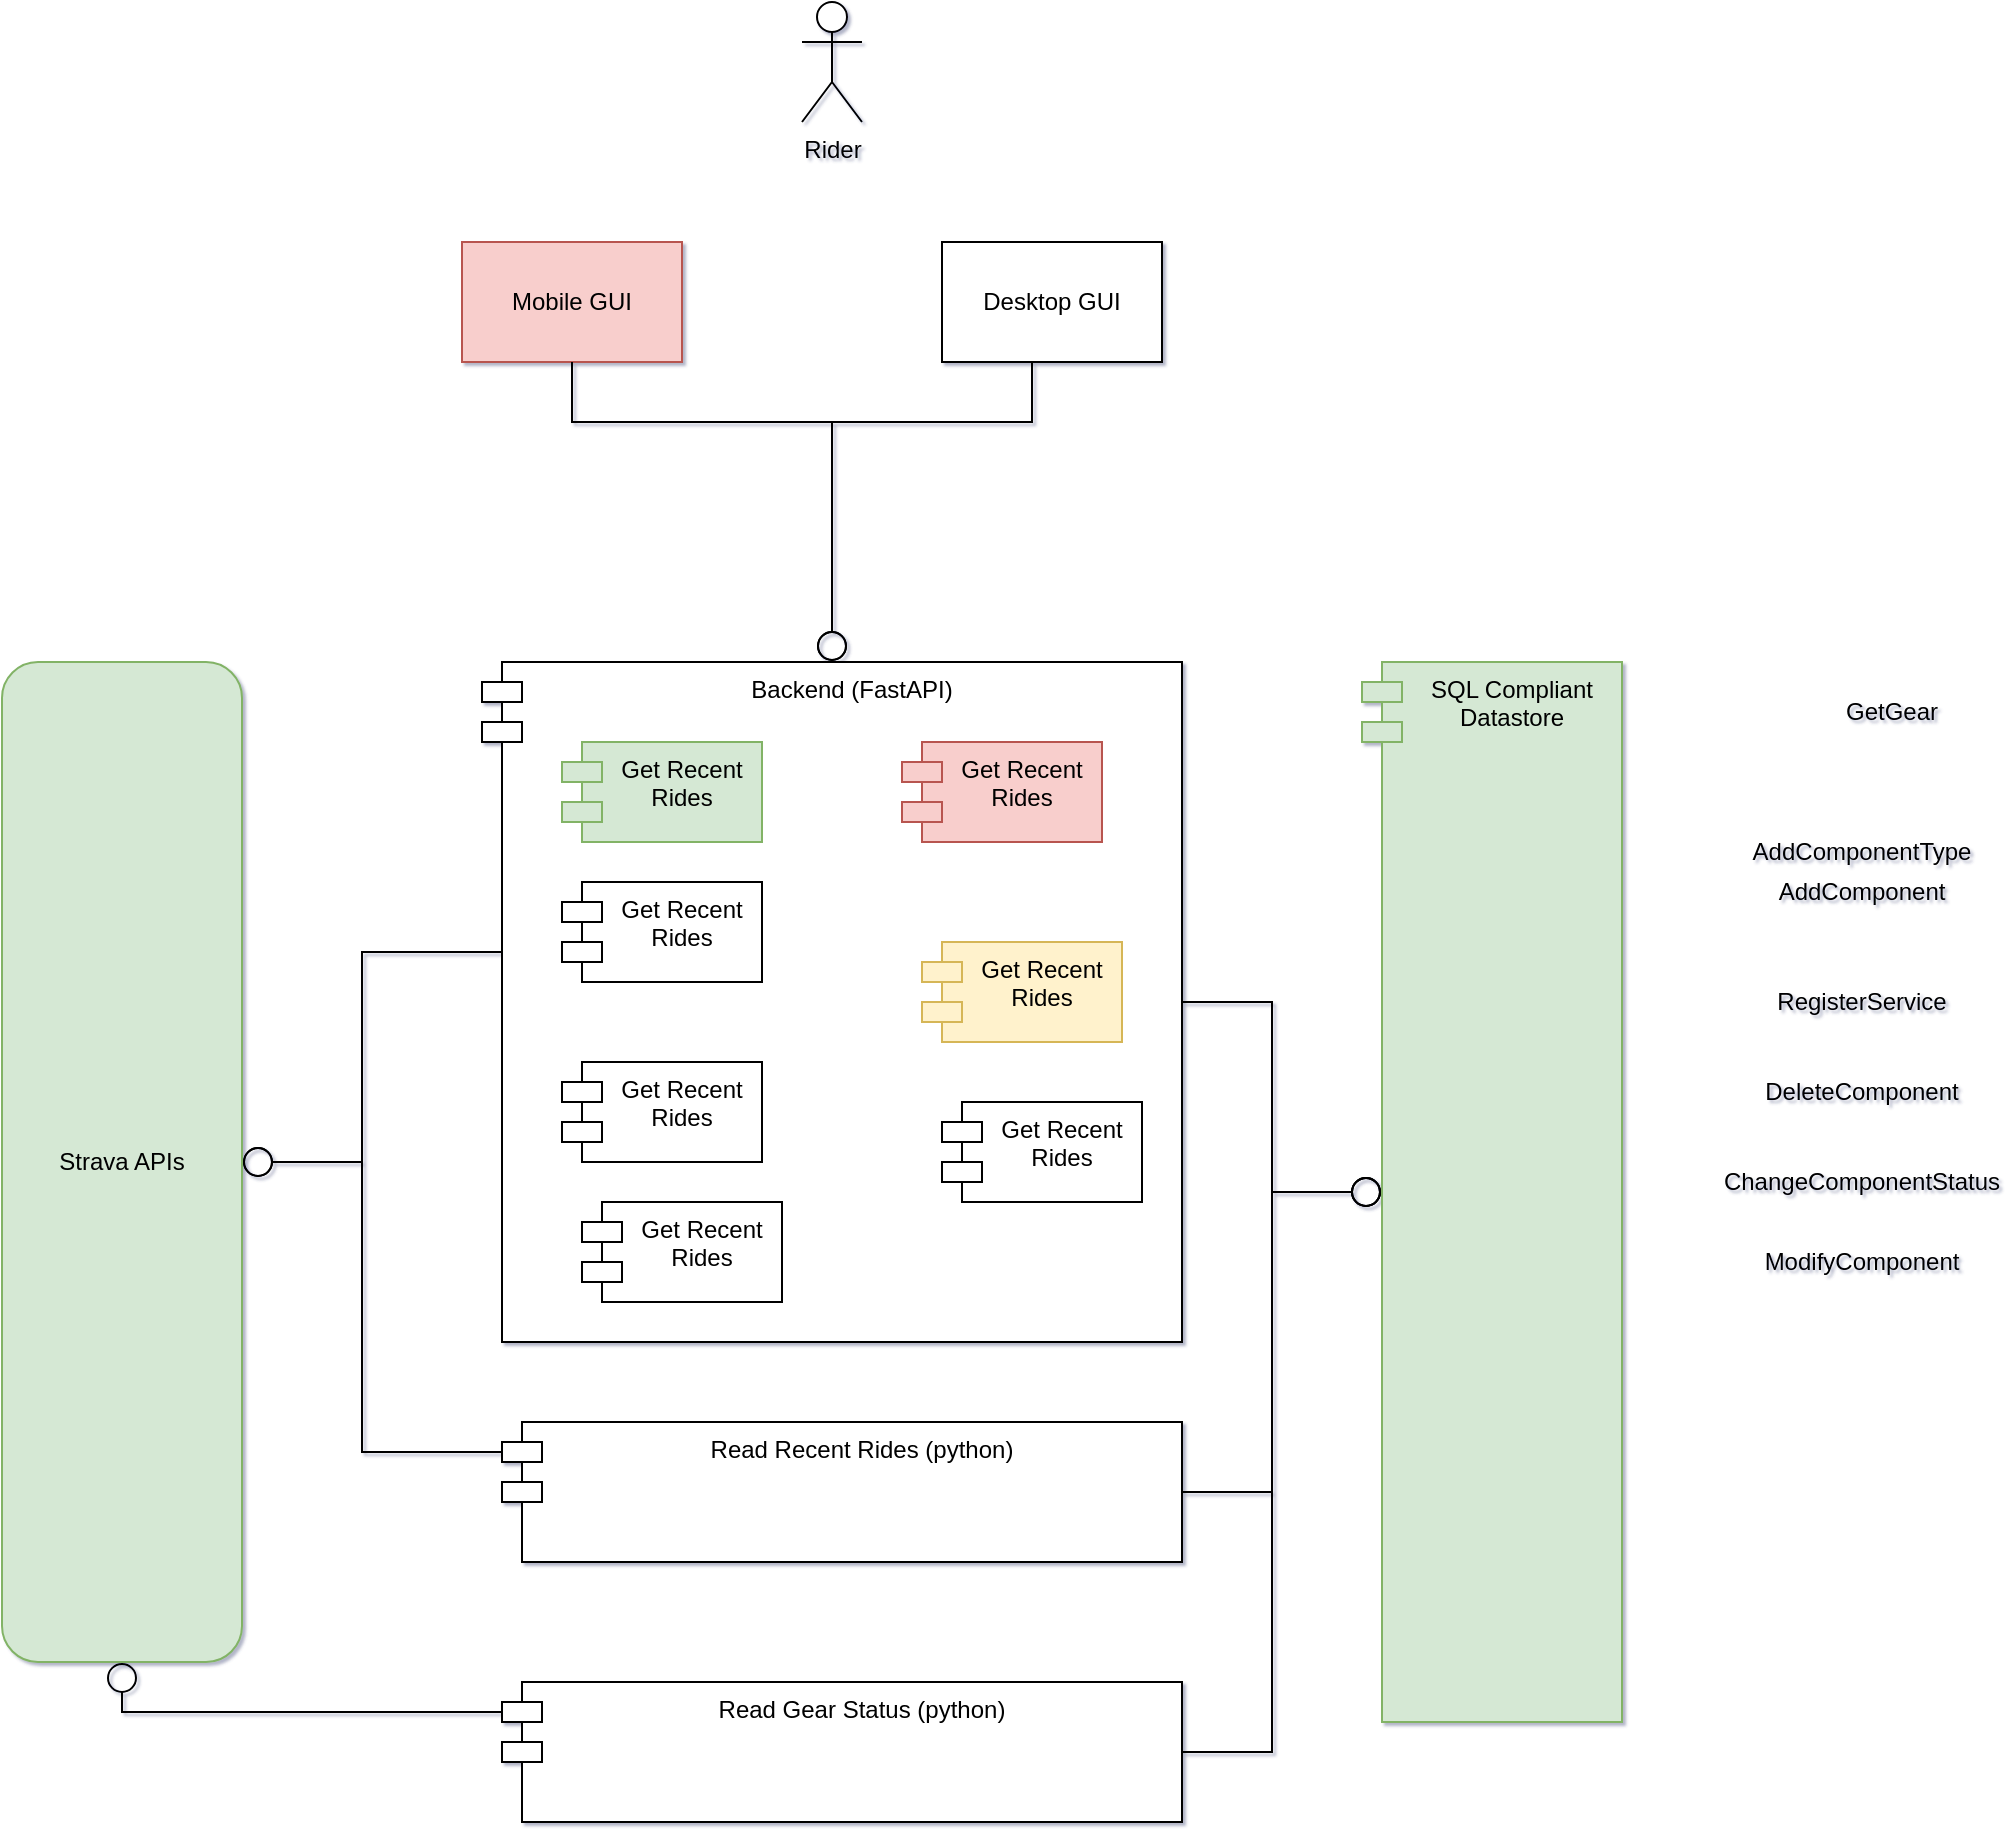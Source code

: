<mxfile version="24.3.1" type="github" pages="4">
  <diagram id="NCPz26pTcdwmksfjbm1z" name="Application architecture">
    <mxGraphModel dx="1562" dy="853" grid="1" gridSize="10" guides="1" tooltips="1" connect="1" arrows="1" fold="1" page="1" pageScale="1" pageWidth="1169" pageHeight="1654" math="0" shadow="1">
      <root>
        <mxCell id="0" />
        <mxCell id="1" parent="0" />
        <mxCell id="RmffrdpQDNAFTX5bSkld-15" value="Mobile GUI" style="rounded=0;whiteSpace=wrap;html=1;fillColor=#f8cecc;strokeColor=#b85450;" parent="1" vertex="1">
          <mxGeometry x="350" y="260" width="110" height="60" as="geometry" />
        </mxCell>
        <mxCell id="TPEgxu9a9AXFGAaxVu-T-1" value="" style="edgeStyle=orthogonalEdgeStyle;rounded=0;orthogonalLoop=1;jettySize=auto;html=1;endArrow=circle;endFill=0;" parent="1" source="RmffrdpQDNAFTX5bSkld-16" target="EPH6YutYgcLWwkJwT0F1-7" edge="1">
          <mxGeometry relative="1" as="geometry">
            <Array as="points">
              <mxPoint x="635" y="350" />
              <mxPoint x="535" y="350" />
            </Array>
          </mxGeometry>
        </mxCell>
        <mxCell id="RmffrdpQDNAFTX5bSkld-16" value="Desktop GUI" style="rounded=0;whiteSpace=wrap;html=1;" parent="1" vertex="1">
          <mxGeometry x="590" y="260" width="110" height="60" as="geometry" />
        </mxCell>
        <mxCell id="EPH6YutYgcLWwkJwT0F1-7" value="Backend (FastAPI)" style="shape=module;align=left;spacingLeft=20;align=center;verticalAlign=top;whiteSpace=wrap;html=1;" parent="1" vertex="1">
          <mxGeometry x="360" y="470" width="350" height="340" as="geometry" />
        </mxCell>
        <mxCell id="TPEgxu9a9AXFGAaxVu-T-3" value="" style="edgeStyle=orthogonalEdgeStyle;rounded=0;orthogonalLoop=1;jettySize=auto;html=1;endArrow=circle;endFill=0;exitX=1;exitY=0.5;exitDx=0;exitDy=0;entryX=0;entryY=0.5;entryDx=10;entryDy=0;entryPerimeter=0;" parent="1" source="EPH6YutYgcLWwkJwT0F1-7" target="EPH6YutYgcLWwkJwT0F1-8" edge="1">
          <mxGeometry relative="1" as="geometry">
            <mxPoint x="790" y="560" as="targetPoint" />
          </mxGeometry>
        </mxCell>
        <mxCell id="EPH6YutYgcLWwkJwT0F1-8" value="SQL Compliant Datastore" style="shape=module;align=left;spacingLeft=20;align=center;verticalAlign=top;whiteSpace=wrap;html=1;fillColor=#d5e8d4;strokeColor=#82b366;" parent="1" vertex="1">
          <mxGeometry x="800" y="470" width="130" height="530" as="geometry" />
        </mxCell>
        <mxCell id="EPH6YutYgcLWwkJwT0F1-10" value="" style="ellipse;whiteSpace=wrap;html=1;align=center;aspect=fixed;fillColor=none;strokeColor=none;resizable=0;perimeter=centerPerimeter;rotatable=0;allowArrows=0;points=[];outlineConnect=1;" parent="1" vertex="1">
          <mxGeometry x="510" y="570" width="10" height="10" as="geometry" />
        </mxCell>
        <mxCell id="ADMcqOYKtGjGrvWezob3-1" value="GetGear" style="text;html=1;align=center;verticalAlign=middle;whiteSpace=wrap;rounded=0;" parent="1" vertex="1">
          <mxGeometry x="1035" y="480" width="60" height="30" as="geometry" />
        </mxCell>
        <mxCell id="ADMcqOYKtGjGrvWezob3-3" value="AddComponentType" style="text;html=1;align=center;verticalAlign=middle;whiteSpace=wrap;rounded=0;" parent="1" vertex="1">
          <mxGeometry x="1020" y="560" width="60" height="10" as="geometry" />
        </mxCell>
        <mxCell id="ADMcqOYKtGjGrvWezob3-4" value="AddComponent" style="text;html=1;align=center;verticalAlign=middle;whiteSpace=wrap;rounded=0;" parent="1" vertex="1">
          <mxGeometry x="1020" y="570" width="60" height="30" as="geometry" />
        </mxCell>
        <mxCell id="ADMcqOYKtGjGrvWezob3-5" value="RegisterService" style="text;html=1;align=center;verticalAlign=middle;whiteSpace=wrap;rounded=0;" parent="1" vertex="1">
          <mxGeometry x="1020" y="625" width="60" height="30" as="geometry" />
        </mxCell>
        <mxCell id="ADMcqOYKtGjGrvWezob3-15" value="Rider" style="shape=umlActor;verticalLabelPosition=bottom;verticalAlign=top;html=1;" parent="1" vertex="1">
          <mxGeometry x="520" y="140" width="30" height="60" as="geometry" />
        </mxCell>
        <mxCell id="ADMcqOYKtGjGrvWezob3-18" value="Read Gear Status (python)" style="shape=module;align=left;spacingLeft=20;align=center;verticalAlign=top;whiteSpace=wrap;html=1;" parent="1" vertex="1">
          <mxGeometry x="370" y="980" width="340" height="70" as="geometry" />
        </mxCell>
        <mxCell id="ADMcqOYKtGjGrvWezob3-19" value="Read Recent Rides (python)" style="shape=module;align=left;spacingLeft=20;align=center;verticalAlign=top;whiteSpace=wrap;html=1;" parent="1" vertex="1">
          <mxGeometry x="370" y="850" width="340" height="70" as="geometry" />
        </mxCell>
        <mxCell id="V73f57zYLoc_UtmQ8Hj4-1" value="DeleteComponent" style="text;html=1;align=center;verticalAlign=middle;whiteSpace=wrap;rounded=0;" parent="1" vertex="1">
          <mxGeometry x="1020" y="670" width="60" height="30" as="geometry" />
        </mxCell>
        <mxCell id="V73f57zYLoc_UtmQ8Hj4-2" value="ChangeComponentStatus" style="text;html=1;align=center;verticalAlign=middle;whiteSpace=wrap;rounded=0;" parent="1" vertex="1">
          <mxGeometry x="1020" y="715" width="60" height="30" as="geometry" />
        </mxCell>
        <mxCell id="V73f57zYLoc_UtmQ8Hj4-3" value="ModifyComponent" style="text;html=1;align=center;verticalAlign=middle;whiteSpace=wrap;rounded=0;" parent="1" vertex="1">
          <mxGeometry x="1020" y="755" width="60" height="30" as="geometry" />
        </mxCell>
        <mxCell id="TPEgxu9a9AXFGAaxVu-T-2" value="" style="edgeStyle=orthogonalEdgeStyle;rounded=0;orthogonalLoop=1;jettySize=auto;html=1;endArrow=circle;endFill=0;exitX=0.5;exitY=1;exitDx=0;exitDy=0;entryX=0.5;entryY=0;entryDx=0;entryDy=0;" parent="1" source="RmffrdpQDNAFTX5bSkld-15" target="EPH6YutYgcLWwkJwT0F1-7" edge="1">
          <mxGeometry relative="1" as="geometry">
            <mxPoint x="645" y="200" as="sourcePoint" />
            <mxPoint x="545" y="320" as="targetPoint" />
            <Array as="points">
              <mxPoint x="405" y="350" />
              <mxPoint x="535" y="350" />
            </Array>
          </mxGeometry>
        </mxCell>
        <mxCell id="TPEgxu9a9AXFGAaxVu-T-4" value="Get Recent Rides" style="shape=module;align=left;spacingLeft=20;align=center;verticalAlign=top;whiteSpace=wrap;html=1;fillColor=#d5e8d4;strokeColor=#82b366;" parent="1" vertex="1">
          <mxGeometry x="400" y="510" width="100" height="50" as="geometry" />
        </mxCell>
        <mxCell id="TPEgxu9a9AXFGAaxVu-T-5" value="Strava APIs" style="rounded=1;whiteSpace=wrap;html=1;fillColor=#d5e8d4;strokeColor=#82b366;" parent="1" vertex="1">
          <mxGeometry x="120" y="470" width="120" height="500" as="geometry" />
        </mxCell>
        <mxCell id="TPEgxu9a9AXFGAaxVu-T-8" value="" style="edgeStyle=orthogonalEdgeStyle;rounded=0;orthogonalLoop=1;jettySize=auto;html=1;endArrow=circle;endFill=0;exitX=1;exitY=0.5;exitDx=0;exitDy=0;entryX=0;entryY=0.5;entryDx=10;entryDy=0;entryPerimeter=0;" parent="1" source="ADMcqOYKtGjGrvWezob3-19" target="EPH6YutYgcLWwkJwT0F1-8" edge="1">
          <mxGeometry relative="1" as="geometry">
            <mxPoint x="720" y="625" as="sourcePoint" />
            <mxPoint x="790" y="790" as="targetPoint" />
          </mxGeometry>
        </mxCell>
        <mxCell id="TPEgxu9a9AXFGAaxVu-T-10" value="" style="edgeStyle=orthogonalEdgeStyle;rounded=0;orthogonalLoop=1;jettySize=auto;html=1;endArrow=circle;endFill=0;exitX=1;exitY=0.5;exitDx=0;exitDy=0;entryX=0;entryY=0.5;entryDx=10;entryDy=0;entryPerimeter=0;" parent="1" source="ADMcqOYKtGjGrvWezob3-18" target="EPH6YutYgcLWwkJwT0F1-8" edge="1">
          <mxGeometry relative="1" as="geometry">
            <mxPoint x="720" y="835" as="sourcePoint" />
            <mxPoint x="820" y="745" as="targetPoint" />
          </mxGeometry>
        </mxCell>
        <mxCell id="TPEgxu9a9AXFGAaxVu-T-12" value="" style="edgeStyle=orthogonalEdgeStyle;rounded=0;orthogonalLoop=1;jettySize=auto;html=1;endArrow=circle;endFill=0;exitX=0;exitY=0.5;exitDx=10;exitDy=0;exitPerimeter=0;" parent="1" source="EPH6YutYgcLWwkJwT0F1-7" target="TPEgxu9a9AXFGAaxVu-T-5" edge="1">
          <mxGeometry relative="1" as="geometry">
            <mxPoint x="720" y="935" as="sourcePoint" />
            <mxPoint x="270" y="740" as="targetPoint" />
            <Array as="points">
              <mxPoint x="300" y="615" />
              <mxPoint x="300" y="720" />
            </Array>
          </mxGeometry>
        </mxCell>
        <mxCell id="TPEgxu9a9AXFGAaxVu-T-13" value="" style="edgeStyle=orthogonalEdgeStyle;rounded=0;orthogonalLoop=1;jettySize=auto;html=1;endArrow=circle;endFill=0;exitX=0;exitY=0;exitDx=0;exitDy=15;exitPerimeter=0;" parent="1" source="ADMcqOYKtGjGrvWezob3-19" target="TPEgxu9a9AXFGAaxVu-T-5" edge="1">
          <mxGeometry relative="1" as="geometry">
            <mxPoint x="370" y="625" as="sourcePoint" />
            <mxPoint x="250" y="730" as="targetPoint" />
            <Array as="points">
              <mxPoint x="300" y="865" />
              <mxPoint x="300" y="720" />
            </Array>
          </mxGeometry>
        </mxCell>
        <mxCell id="TPEgxu9a9AXFGAaxVu-T-14" value="" style="edgeStyle=orthogonalEdgeStyle;rounded=0;orthogonalLoop=1;jettySize=auto;html=1;endArrow=circle;endFill=0;exitX=0;exitY=0;exitDx=0;exitDy=15;exitPerimeter=0;" parent="1" source="ADMcqOYKtGjGrvWezob3-18" target="TPEgxu9a9AXFGAaxVu-T-5" edge="1">
          <mxGeometry relative="1" as="geometry">
            <mxPoint x="340" y="890" as="sourcePoint" />
            <mxPoint x="250" y="730" as="targetPoint" />
          </mxGeometry>
        </mxCell>
        <mxCell id="TPEgxu9a9AXFGAaxVu-T-15" value="Get Recent Rides" style="shape=module;align=left;spacingLeft=20;align=center;verticalAlign=top;whiteSpace=wrap;html=1;" parent="1" vertex="1">
          <mxGeometry x="410" y="740" width="100" height="50" as="geometry" />
        </mxCell>
        <mxCell id="TPEgxu9a9AXFGAaxVu-T-16" value="Get Recent Rides" style="shape=module;align=left;spacingLeft=20;align=center;verticalAlign=top;whiteSpace=wrap;html=1;" parent="1" vertex="1">
          <mxGeometry x="400" y="580" width="100" height="50" as="geometry" />
        </mxCell>
        <mxCell id="TPEgxu9a9AXFGAaxVu-T-17" value="Get Recent Rides" style="shape=module;align=left;spacingLeft=20;align=center;verticalAlign=top;whiteSpace=wrap;html=1;fillColor=#fff2cc;strokeColor=#d6b656;" parent="1" vertex="1">
          <mxGeometry x="580" y="610" width="100" height="50" as="geometry" />
        </mxCell>
        <mxCell id="TPEgxu9a9AXFGAaxVu-T-18" value="Get Recent Rides" style="shape=module;align=left;spacingLeft=20;align=center;verticalAlign=top;whiteSpace=wrap;html=1;fillColor=#f8cecc;strokeColor=#b85450;" parent="1" vertex="1">
          <mxGeometry x="570" y="510" width="100" height="50" as="geometry" />
        </mxCell>
        <mxCell id="TPEgxu9a9AXFGAaxVu-T-19" value="Get Recent Rides" style="shape=module;align=left;spacingLeft=20;align=center;verticalAlign=top;whiteSpace=wrap;html=1;" parent="1" vertex="1">
          <mxGeometry x="400" y="670" width="100" height="50" as="geometry" />
        </mxCell>
        <mxCell id="TPEgxu9a9AXFGAaxVu-T-20" value="Get Recent Rides" style="shape=module;align=left;spacingLeft=20;align=center;verticalAlign=top;whiteSpace=wrap;html=1;" parent="1" vertex="1">
          <mxGeometry x="590" y="690" width="100" height="50" as="geometry" />
        </mxCell>
      </root>
    </mxGraphModel>
  </diagram>
  <diagram name="ER diagram" id="gaYTSJDpXmIPhpLEIALV">
    <mxGraphModel dx="2603" dy="1422" grid="1" gridSize="10" guides="1" tooltips="1" connect="1" arrows="1" fold="1" page="1" pageScale="1" pageWidth="1654" pageHeight="1169" math="0" shadow="1">
      <root>
        <mxCell id="0" />
        <mxCell id="1" parent="0" />
        <mxCell id="OpilXaS1zRmoDV6CBxLi-1" value="A&lt;span style=&quot;background-color: initial;&quot;&gt;thletes&lt;/span&gt;" style="swimlane;childLayout=stackLayout;horizontal=1;startSize=50;horizontalStack=0;rounded=0;fontSize=14;fontStyle=0;strokeWidth=2;resizeParent=0;resizeLast=1;shadow=0;dashed=0;align=center;arcSize=0;whiteSpace=wrap;html=1;fillColor=#d5e8d4;strokeColor=#82b366;" parent="1" vertex="1">
          <mxGeometry x="390" y="200" width="220" height="120" as="geometry" />
        </mxCell>
        <mxCell id="OpilXaS1zRmoDV6CBxLi-2" value="&lt;div&gt;&lt;b&gt;Attributes:&lt;/b&gt;&lt;br&gt;&lt;/div&gt;&lt;div&gt;AthleteId (PK)&lt;br&gt;&lt;/div&gt;AthleteName" style="align=left;strokeColor=#82b366;fillColor=#d5e8d4;spacingLeft=4;fontSize=12;verticalAlign=top;resizable=0;rotatable=0;part=1;html=1;rounded=0;" parent="OpilXaS1zRmoDV6CBxLi-1" vertex="1">
          <mxGeometry y="50" width="220" height="70" as="geometry" />
        </mxCell>
        <mxCell id="OpilXaS1zRmoDV6CBxLi-4" value="Rides" style="swimlane;childLayout=stackLayout;horizontal=1;startSize=50;horizontalStack=0;rounded=0;fontSize=14;fontStyle=0;strokeWidth=2;resizeParent=0;resizeLast=1;shadow=0;dashed=0;align=center;arcSize=0;whiteSpace=wrap;html=1;fillColor=#fff2cc;strokeColor=#d6b656;" parent="1" vertex="1">
          <mxGeometry x="1100" y="200" width="220" height="170" as="geometry" />
        </mxCell>
        <mxCell id="OpilXaS1zRmoDV6CBxLi-5" value="&lt;div&gt;&lt;b&gt;Attributes:&lt;/b&gt;&lt;br&gt;&lt;/div&gt;RideId (PK)&lt;div&gt;BikeId (FK)&lt;/div&gt;&lt;div&gt;&lt;span style=&quot;background-color: initial;&quot;&gt;RecordTime&lt;/span&gt;&lt;br&gt;&lt;/div&gt;&lt;div&gt;RideName&lt;/div&gt;&lt;div&gt;&lt;span style=&quot;background-color: initial;&quot;&gt;RideDistance&lt;/span&gt;&lt;br&gt;&lt;/div&gt;&lt;div&gt;RideMovingTime&lt;br&gt;&lt;/div&gt;" style="align=left;strokeColor=#d6b656;fillColor=#fff2cc;spacingLeft=4;fontSize=12;verticalAlign=top;resizable=0;rotatable=0;part=1;html=1;rounded=0;" parent="OpilXaS1zRmoDV6CBxLi-4" vertex="1">
          <mxGeometry y="50" width="220" height="120" as="geometry" />
        </mxCell>
        <mxCell id="OpilXaS1zRmoDV6CBxLi-21" value="Bikes" style="swimlane;childLayout=stackLayout;horizontal=1;startSize=50;horizontalStack=0;rounded=0;fontSize=14;fontStyle=0;strokeWidth=2;resizeParent=0;resizeLast=1;shadow=0;dashed=0;align=center;arcSize=0;whiteSpace=wrap;html=1;fillColor=#d5e8d4;strokeColor=#82b366;" parent="1" vertex="1">
          <mxGeometry x="740" y="200" width="220" height="170" as="geometry" />
        </mxCell>
        <mxCell id="OpilXaS1zRmoDV6CBxLi-22" value="&lt;div&gt;&lt;b&gt;Attributes:&lt;/b&gt;&lt;br&gt;&lt;/div&gt;BikeId (PK)&lt;div&gt;AthleteId (FK)&lt;/div&gt;&lt;div&gt;&lt;span style=&quot;background-color: initial;&quot;&gt;BikeName&lt;/span&gt;&lt;br&gt;&lt;/div&gt;&lt;div&gt;BikeStatus&lt;br&gt;&lt;div&gt;TotalDistance&lt;/div&gt;&lt;div&gt;Notes&lt;/div&gt;&lt;/div&gt;" style="align=left;strokeColor=#82b366;fillColor=#d5e8d4;spacingLeft=4;fontSize=12;verticalAlign=top;resizable=0;rotatable=0;part=1;html=1;rounded=0;" parent="OpilXaS1zRmoDV6CBxLi-21" vertex="1">
          <mxGeometry y="50" width="220" height="120" as="geometry" />
        </mxCell>
        <mxCell id="OpilXaS1zRmoDV6CBxLi-23" value="Components" style="swimlane;childLayout=stackLayout;horizontal=1;startSize=50;horizontalStack=0;rounded=0;fontSize=14;fontStyle=0;strokeWidth=2;resizeParent=0;resizeLast=1;shadow=0;dashed=0;align=center;arcSize=0;whiteSpace=wrap;html=1;fillColor=#d5e8d4;strokeColor=#82b366;" parent="1" vertex="1">
          <mxGeometry x="740" y="610" width="220" height="300" as="geometry" />
        </mxCell>
        <mxCell id="OpilXaS1zRmoDV6CBxLi-24" value="&lt;div&gt;&lt;span style=&quot;background-color: initial;&quot;&gt;&lt;b&gt;Attributes:&lt;/b&gt;&lt;/span&gt;&lt;/div&gt;&lt;div&gt;&lt;span style=&quot;background-color: initial;&quot;&gt;ComponentId (PK)&lt;/span&gt;&lt;br&gt;&lt;/div&gt;&lt;div&gt;BikeId (FK)&lt;/div&gt;ComponentName&lt;div&gt;ComponentType&lt;/div&gt;&lt;div&gt;ComponentDistance&lt;br&gt;&lt;/div&gt;&lt;div&gt;ComponentMovingTime&lt;br&gt;&lt;/div&gt;&lt;div&gt;InstallationStatus&lt;/div&gt;&lt;div&gt;ServiceInterval&lt;/div&gt;&lt;div&gt;ExpectedLifetime&lt;/div&gt;&lt;div&gt;ServiceStatus&lt;/div&gt;&lt;div&gt;ServiceNext&lt;/div&gt;&lt;div&gt;&lt;span style=&quot;background-color: initial;&quot;&gt;Updated&lt;/span&gt;&lt;span style=&quot;background-color: initial;&quot;&gt;Date&lt;/span&gt;&lt;br&gt;&lt;/div&gt;&lt;div&gt;UpdateReason&lt;/div&gt;&lt;div&gt;Cost&lt;/div&gt;&lt;div&gt;Notes&lt;/div&gt;" style="align=left;strokeColor=#82b366;fillColor=#d5e8d4;spacingLeft=4;fontSize=12;verticalAlign=top;resizable=0;rotatable=0;part=1;html=1;rounded=0;" parent="OpilXaS1zRmoDV6CBxLi-23" vertex="1">
          <mxGeometry y="50" width="220" height="250" as="geometry" />
        </mxCell>
        <mxCell id="OpilXaS1zRmoDV6CBxLi-34" value="Services" style="swimlane;childLayout=stackLayout;horizontal=1;startSize=50;horizontalStack=0;rounded=0;fontSize=14;fontStyle=0;strokeWidth=2;resizeParent=0;resizeLast=1;shadow=0;dashed=0;align=center;arcSize=0;whiteSpace=wrap;html=1;fillColor=#d5e8d4;strokeColor=#82b366;" parent="1" vertex="1">
          <mxGeometry x="1100" y="610" width="220" height="150" as="geometry" />
        </mxCell>
        <mxCell id="OpilXaS1zRmoDV6CBxLi-35" value="&lt;div&gt;&lt;b&gt;Attributes:&lt;/b&gt;&lt;br&gt;&lt;/div&gt;&lt;div&gt;ServiceId (PK)&lt;/div&gt;&lt;div&gt;ComponentId (FK)&lt;/div&gt;&lt;div&gt;ServiceName&lt;/div&gt;ServiceDate&lt;div&gt;Notes&lt;/div&gt;" style="align=left;strokeColor=#82b366;fillColor=#d5e8d4;spacingLeft=4;fontSize=12;verticalAlign=top;resizable=0;rotatable=0;part=1;html=1;rounded=0;" parent="OpilXaS1zRmoDV6CBxLi-34" vertex="1">
          <mxGeometry y="50" width="220" height="100" as="geometry" />
        </mxCell>
        <mxCell id="OpilXaS1zRmoDV6CBxLi-37" value="" style="fontSize=12;html=1;endArrow=ERoneToMany;rounded=0;exitX=0.5;exitY=1;exitDx=0;exitDy=0;edgeStyle=orthogonalEdgeStyle;entryX=0.75;entryY=0;entryDx=0;entryDy=0;" parent="1" source="OpilXaS1zRmoDV6CBxLi-5" target="OpilXaS1zRmoDV6CBxLi-23" edge="1">
          <mxGeometry width="100" height="100" relative="1" as="geometry">
            <mxPoint x="920" y="121" as="sourcePoint" />
            <mxPoint x="770" y="620" as="targetPoint" />
            <Array as="points">
              <mxPoint x="1250" y="530" />
              <mxPoint x="905" y="530" />
            </Array>
          </mxGeometry>
        </mxCell>
        <mxCell id="OpilXaS1zRmoDV6CBxLi-40" value="Has" style="edgeLabel;html=1;align=center;verticalAlign=middle;resizable=0;points=[];rounded=0;" parent="OpilXaS1zRmoDV6CBxLi-37" vertex="1" connectable="0">
          <mxGeometry x="0.224" y="-2" relative="1" as="geometry">
            <mxPoint as="offset" />
          </mxGeometry>
        </mxCell>
        <mxCell id="OpilXaS1zRmoDV6CBxLi-38" value="" style="fontSize=12;html=1;endArrow=ERoneToMany;rounded=0;entryX=1;entryY=0.25;entryDx=0;entryDy=0;edgeStyle=orthogonalEdgeStyle;exitX=0;exitY=0.176;exitDx=0;exitDy=0;exitPerimeter=0;" parent="1" source="OpilXaS1zRmoDV6CBxLi-21" target="OpilXaS1zRmoDV6CBxLi-1" edge="1">
          <mxGeometry width="100" height="100" relative="1" as="geometry">
            <mxPoint x="730" y="230" as="sourcePoint" />
            <mxPoint x="490" y="120" as="targetPoint" />
          </mxGeometry>
        </mxCell>
        <mxCell id="OpilXaS1zRmoDV6CBxLi-39" value="Has" style="edgeLabel;html=1;align=center;verticalAlign=middle;resizable=0;points=[];rounded=0;" parent="OpilXaS1zRmoDV6CBxLi-38" vertex="1" connectable="0">
          <mxGeometry x="-0.199" y="-2" relative="1" as="geometry">
            <mxPoint as="offset" />
          </mxGeometry>
        </mxCell>
        <mxCell id="OpilXaS1zRmoDV6CBxLi-41" value="" style="fontSize=12;html=1;endArrow=ERoneToMany;rounded=0;entryX=0.5;entryY=1;entryDx=0;entryDy=0;exitX=0.5;exitY=0;exitDx=0;exitDy=0;" parent="1" source="OpilXaS1zRmoDV6CBxLi-23" target="OpilXaS1zRmoDV6CBxLi-22" edge="1">
          <mxGeometry width="100" height="100" relative="1" as="geometry">
            <mxPoint x="670" y="630" as="sourcePoint" />
            <mxPoint x="740" y="340" as="targetPoint" />
          </mxGeometry>
        </mxCell>
        <mxCell id="OpilXaS1zRmoDV6CBxLi-42" value="Has" style="edgeLabel;html=1;align=center;verticalAlign=middle;resizable=0;points=[];rounded=0;" parent="OpilXaS1zRmoDV6CBxLi-41" vertex="1" connectable="0">
          <mxGeometry x="-0.025" y="1" relative="1" as="geometry">
            <mxPoint as="offset" />
          </mxGeometry>
        </mxCell>
        <mxCell id="OpilXaS1zRmoDV6CBxLi-44" value="" style="fontSize=12;html=1;endArrow=ERoneToMany;rounded=0;entryX=1;entryY=0.25;entryDx=0;entryDy=0;exitX=0;exitY=0.25;exitDx=0;exitDy=0;" parent="1" source="OpilXaS1zRmoDV6CBxLi-35" target="OpilXaS1zRmoDV6CBxLi-23" edge="1">
          <mxGeometry width="100" height="100" relative="1" as="geometry">
            <mxPoint x="810" y="570" as="sourcePoint" />
            <mxPoint x="710" y="520" as="targetPoint" />
          </mxGeometry>
        </mxCell>
        <mxCell id="OpilXaS1zRmoDV6CBxLi-45" value="Has" style="edgeLabel;html=1;align=center;verticalAlign=middle;resizable=0;points=[];rounded=0;" parent="OpilXaS1zRmoDV6CBxLi-44" vertex="1" connectable="0">
          <mxGeometry x="-0.025" y="1" relative="1" as="geometry">
            <mxPoint as="offset" />
          </mxGeometry>
        </mxCell>
        <mxCell id="Ze08bTx3dgTv0OYDRQwi-9" value="" style="fontSize=12;html=1;endArrow=ERoneToMany;rounded=0;exitX=0.01;exitY=0.181;exitDx=0;exitDy=0;exitPerimeter=0;" parent="1" source="OpilXaS1zRmoDV6CBxLi-4" edge="1">
          <mxGeometry width="100" height="100" relative="1" as="geometry">
            <mxPoint x="580" y="660" as="sourcePoint" />
            <mxPoint x="960" y="230" as="targetPoint" />
          </mxGeometry>
        </mxCell>
        <mxCell id="Ze08bTx3dgTv0OYDRQwi-10" value="Has" style="edgeLabel;html=1;align=center;verticalAlign=middle;resizable=0;points=[];rounded=0;" parent="Ze08bTx3dgTv0OYDRQwi-9" vertex="1" connectable="0">
          <mxGeometry x="-0.025" y="1" relative="1" as="geometry">
            <mxPoint as="offset" />
          </mxGeometry>
        </mxCell>
        <mxCell id="FYLXDRk0VA_Kkk7GIYD0-5" value="InstallationStatuses" style="swimlane;childLayout=stackLayout;horizontal=1;startSize=50;horizontalStack=0;rounded=0;fontSize=14;fontStyle=0;strokeWidth=2;resizeParent=0;resizeLast=1;shadow=0;dashed=0;align=center;arcSize=0;whiteSpace=wrap;html=1;fillColor=#d5e8d4;strokeColor=#82b366;" parent="1" vertex="1">
          <mxGeometry x="400" y="810" width="210" height="100" as="geometry" />
        </mxCell>
        <mxCell id="FYLXDRk0VA_Kkk7GIYD0-6" value="&lt;div&gt;&lt;b&gt;Attributes:&lt;/b&gt;&lt;br&gt;&lt;/div&gt;&lt;div&gt;Statustype (PK)&lt;/div&gt;" style="align=left;strokeColor=#82b366;fillColor=#d5e8d4;spacingLeft=4;fontSize=12;verticalAlign=top;resizable=0;rotatable=0;part=1;html=1;rounded=0;" parent="FYLXDRk0VA_Kkk7GIYD0-5" vertex="1">
          <mxGeometry y="50" width="210" height="50" as="geometry" />
        </mxCell>
        <mxCell id="FYLXDRk0VA_Kkk7GIYD0-7" value="ComponentTypes" style="swimlane;childLayout=stackLayout;horizontal=1;startSize=50;horizontalStack=0;rounded=0;fontSize=14;fontStyle=0;strokeWidth=2;resizeParent=0;resizeLast=1;shadow=0;dashed=0;align=center;arcSize=0;whiteSpace=wrap;html=1;fillColor=#d5e8d4;strokeColor=#82b366;" parent="1" vertex="1">
          <mxGeometry x="400" y="610" width="210" height="120" as="geometry" />
        </mxCell>
        <mxCell id="FYLXDRk0VA_Kkk7GIYD0-8" value="&lt;div&gt;&lt;b&gt;Attributes:&lt;/b&gt;&lt;br&gt;&lt;/div&gt;&lt;div&gt;ComponentType (PK)&lt;/div&gt;&lt;div&gt;ServiceInterval&lt;/div&gt;&lt;div&gt;ExpectedLifetime&lt;/div&gt;" style="align=left;strokeColor=#82b366;fillColor=#d5e8d4;spacingLeft=4;fontSize=12;verticalAlign=top;resizable=0;rotatable=0;part=1;html=1;rounded=0;" parent="FYLXDRk0VA_Kkk7GIYD0-7" vertex="1">
          <mxGeometry y="50" width="210" height="70" as="geometry" />
        </mxCell>
        <mxCell id="FYLXDRk0VA_Kkk7GIYD0-14" value="" style="fontSize=12;html=1;endArrow=ERoneToMany;rounded=0;exitX=1;exitY=0.25;exitDx=0;exitDy=0;entryX=0;entryY=0.25;entryDx=0;entryDy=0;" parent="1" source="FYLXDRk0VA_Kkk7GIYD0-8" target="OpilXaS1zRmoDV6CBxLi-24" edge="1">
          <mxGeometry width="100" height="100" relative="1" as="geometry">
            <mxPoint x="740" y="695" as="sourcePoint" />
            <mxPoint x="540" y="845" as="targetPoint" />
          </mxGeometry>
        </mxCell>
        <mxCell id="FYLXDRk0VA_Kkk7GIYD0-15" value="Has" style="edgeLabel;html=1;align=center;verticalAlign=middle;resizable=0;points=[];rounded=0;" parent="FYLXDRk0VA_Kkk7GIYD0-14" vertex="1" connectable="0">
          <mxGeometry x="-0.025" y="1" relative="1" as="geometry">
            <mxPoint as="offset" />
          </mxGeometry>
        </mxCell>
        <mxCell id="FYLXDRk0VA_Kkk7GIYD0-18" value="" style="fontSize=12;html=1;endArrow=ERoneToMany;rounded=0;exitX=1;exitY=0.5;exitDx=0;exitDy=0;entryX=0;entryY=0.75;entryDx=0;entryDy=0;" parent="1" source="FYLXDRk0VA_Kkk7GIYD0-6" target="OpilXaS1zRmoDV6CBxLi-24" edge="1">
          <mxGeometry width="100" height="100" relative="1" as="geometry">
            <mxPoint x="648" y="890" as="sourcePoint" />
            <mxPoint x="540" y="933" as="targetPoint" />
          </mxGeometry>
        </mxCell>
        <mxCell id="FYLXDRk0VA_Kkk7GIYD0-19" value="Has" style="edgeLabel;html=1;align=center;verticalAlign=middle;resizable=0;points=[];rounded=0;" parent="FYLXDRk0VA_Kkk7GIYD0-18" vertex="1" connectable="0">
          <mxGeometry x="-0.025" y="1" relative="1" as="geometry">
            <mxPoint as="offset" />
          </mxGeometry>
        </mxCell>
        <mxCell id="GRxZacEyFEDHDltRchM_-1" value="ComponentHistory" style="swimlane;childLayout=stackLayout;horizontal=1;startSize=50;horizontalStack=0;rounded=0;fontSize=14;fontStyle=0;strokeWidth=2;resizeParent=0;resizeLast=1;shadow=0;dashed=0;align=center;arcSize=0;whiteSpace=wrap;html=1;fillColor=#d5e8d4;strokeColor=#82b366;" parent="1" vertex="1">
          <mxGeometry x="1100" y="800" width="220" height="120" as="geometry" />
        </mxCell>
        <mxCell id="GRxZacEyFEDHDltRchM_-2" value="&lt;div&gt;&lt;b&gt;Attributes:&lt;/b&gt;&lt;br&gt;&lt;/div&gt;&lt;div&gt;ComponentId (PK)&lt;/div&gt;&lt;div&gt;UpdatedDate&lt;/div&gt;&lt;div&gt;UpdateReason&lt;/div&gt;" style="align=left;strokeColor=#82b366;fillColor=#d5e8d4;spacingLeft=4;fontSize=12;verticalAlign=top;resizable=0;rotatable=0;part=1;html=1;rounded=0;" parent="GRxZacEyFEDHDltRchM_-1" vertex="1">
          <mxGeometry y="50" width="220" height="70" as="geometry" />
        </mxCell>
      </root>
    </mxGraphModel>
  </diagram>
  <diagram id="YGc9dI-DZqv5oqem6ccq" name="Desktop GUI">
    <mxGraphModel dx="1562" dy="853" grid="1" gridSize="10" guides="1" tooltips="1" connect="1" arrows="1" fold="1" page="1" pageScale="1" pageWidth="1654" pageHeight="1169" math="0" shadow="1">
      <root>
        <mxCell id="0" />
        <mxCell id="1" parent="0" />
        <mxCell id="_swABWhcURi--qinC0dg-1" value="" style="whiteSpace=wrap;html=1;aspect=fixed;sketch=1;hachureGap=4;jiggle=2;curveFitting=1;fontFamily=Architects Daughter;fontSource=https%3A%2F%2Ffonts.googleapis.com%2Fcss%3Ffamily%3DArchitects%2BDaughter;" parent="1" vertex="1">
          <mxGeometry x="480" y="200" width="80" height="80" as="geometry" />
        </mxCell>
      </root>
    </mxGraphModel>
  </diagram>
  <diagram id="rMwMfLDCq5QZSCOKzczj" name="Mobile GUI">
    <mxGraphModel dx="1562" dy="853" grid="1" gridSize="10" guides="1" tooltips="1" connect="1" arrows="1" fold="1" page="1" pageScale="1" pageWidth="1654" pageHeight="1169" math="0" shadow="1">
      <root>
        <mxCell id="0" />
        <mxCell id="1" parent="0" />
        <mxCell id="GNeNCakj51JhS9U3dKEd-1" value="" style="whiteSpace=wrap;html=1;aspect=fixed;sketch=1;curveFitting=1;jiggle=2;" parent="1" vertex="1">
          <mxGeometry x="600" y="240" width="110" height="110" as="geometry" />
        </mxCell>
      </root>
    </mxGraphModel>
  </diagram>
</mxfile>
